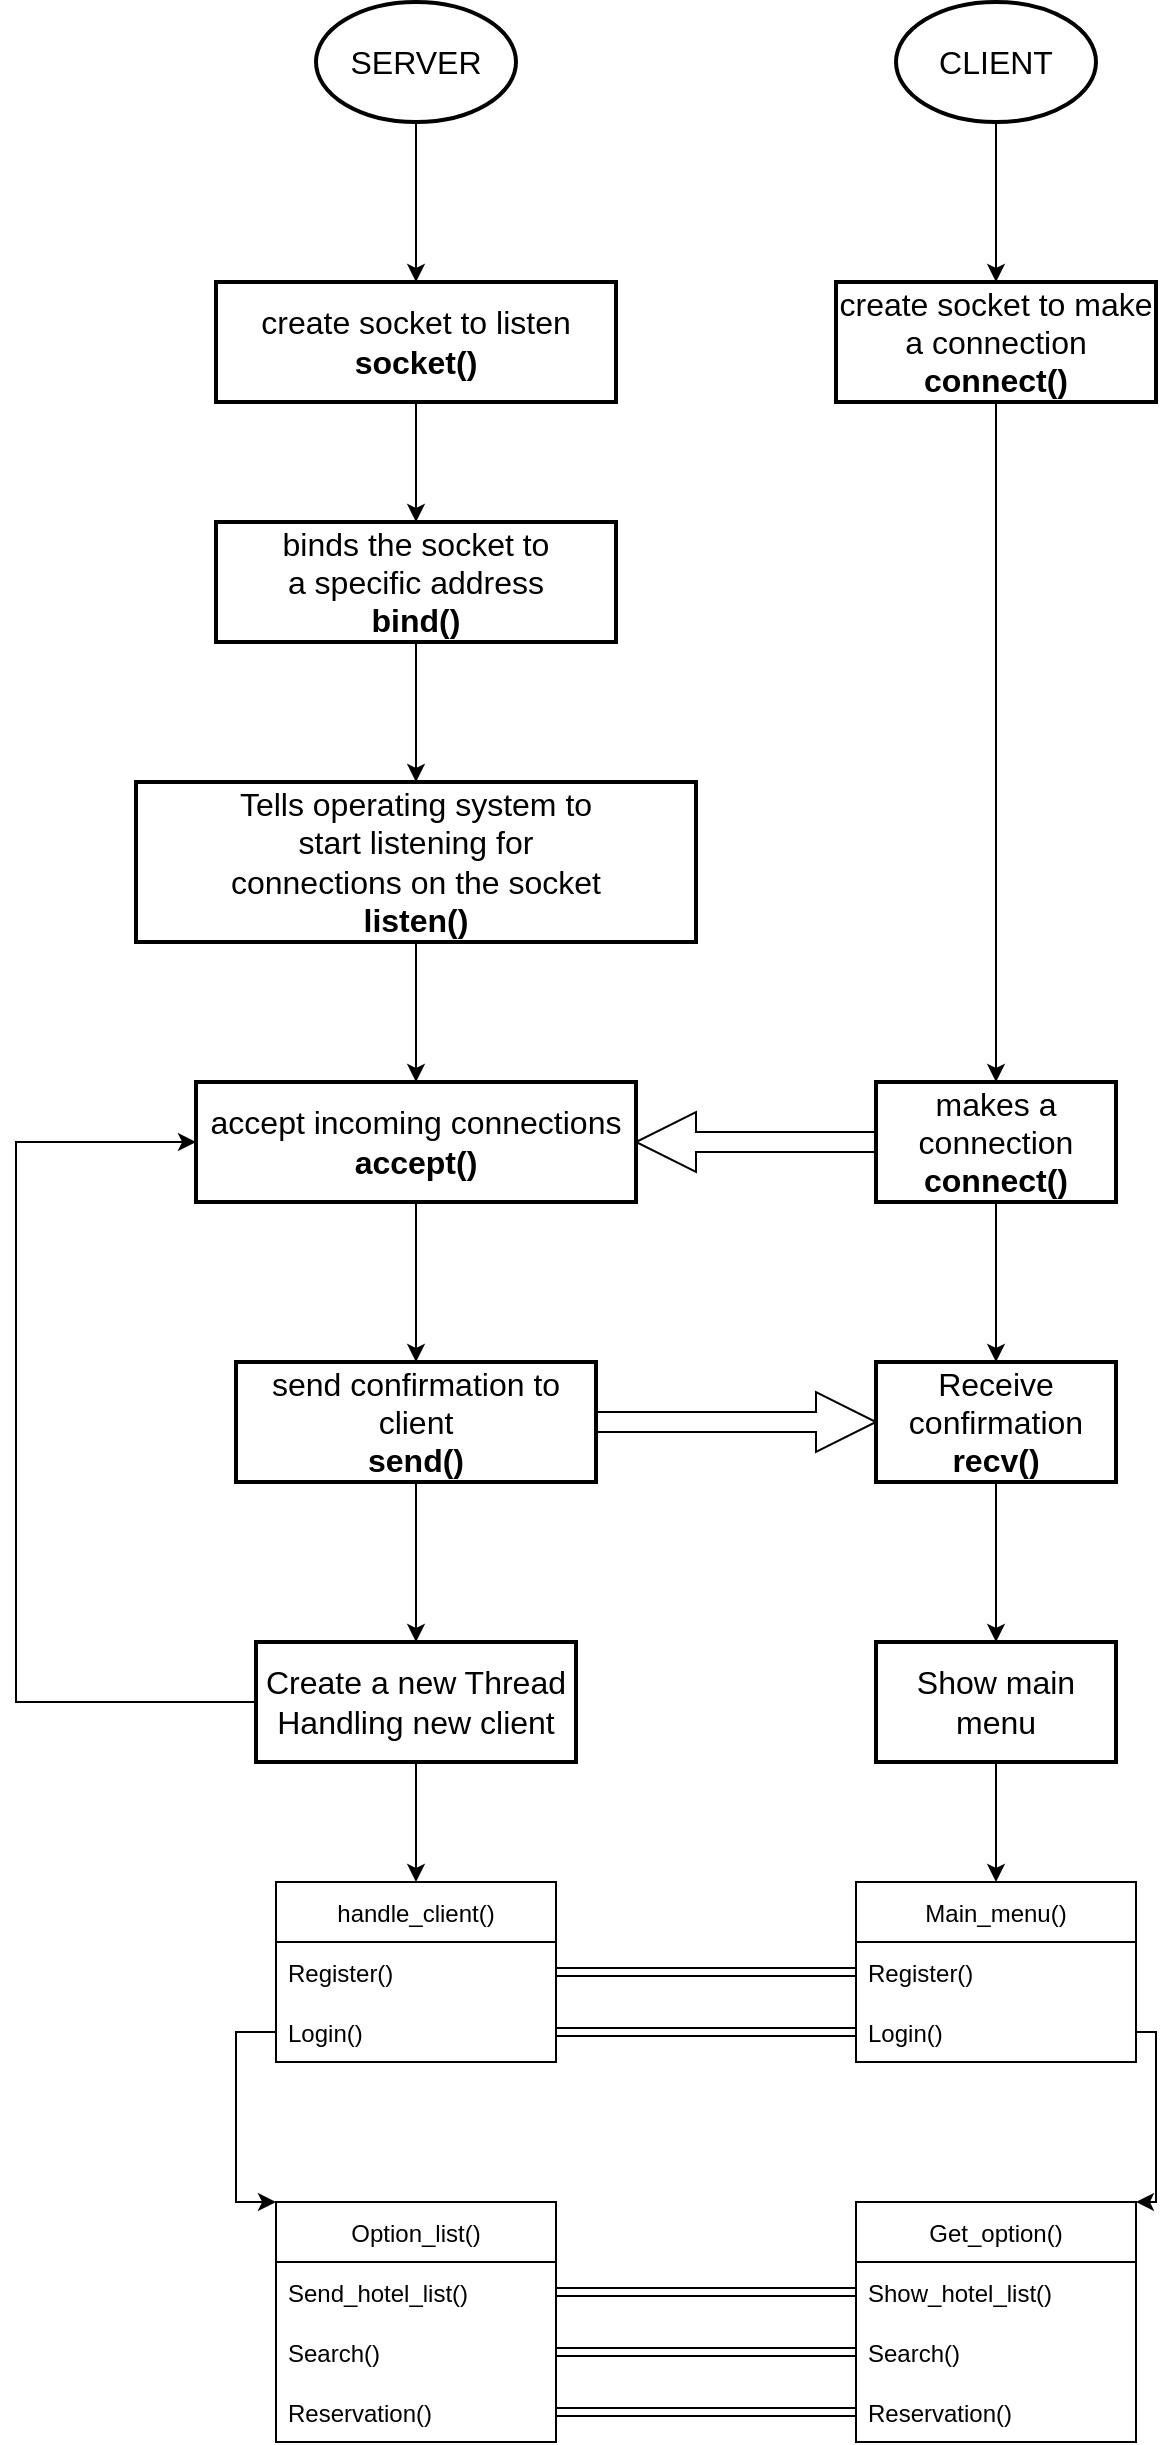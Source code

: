<mxfile version="20.0.4" type="device" pages="6"><diagram id="YOh6Wtlft3hDJ2W6PEsT" name="Main"><mxGraphModel dx="581" dy="850" grid="1" gridSize="10" guides="1" tooltips="1" connect="1" arrows="1" fold="1" page="0" pageScale="1" pageWidth="850" pageHeight="1100" math="0" shadow="0"><root><mxCell id="0"/><mxCell id="1" parent="0"/><mxCell id="yEnTLH67x9caYDEnyAFy-2" value="" style="edgeStyle=orthogonalEdgeStyle;rounded=0;orthogonalLoop=1;jettySize=auto;html=1;" edge="1" parent="1" source="Q3Kv7SJr0tT0pBns0JHM-185" target="yEnTLH67x9caYDEnyAFy-1"><mxGeometry relative="1" as="geometry"/></mxCell><mxCell id="Q3Kv7SJr0tT0pBns0JHM-185" value="SERVER" style="strokeWidth=2;html=1;shape=mxgraph.flowchart.start_1;whiteSpace=wrap;hachureGap=4;fontSize=16;" parent="1" vertex="1"><mxGeometry x="160" y="-300" width="100" height="60" as="geometry"/></mxCell><mxCell id="yEnTLH67x9caYDEnyAFy-6" value="" style="edgeStyle=orthogonalEdgeStyle;rounded=0;orthogonalLoop=1;jettySize=auto;html=1;" edge="1" parent="1" source="Q3Kv7SJr0tT0pBns0JHM-186" target="yEnTLH67x9caYDEnyAFy-5"><mxGeometry relative="1" as="geometry"/></mxCell><mxCell id="Q3Kv7SJr0tT0pBns0JHM-186" value="CLIENT" style="strokeWidth=2;html=1;shape=mxgraph.flowchart.start_1;whiteSpace=wrap;hachureGap=4;fontSize=16;" parent="1" vertex="1"><mxGeometry x="450" y="-300" width="100" height="60" as="geometry"/></mxCell><mxCell id="yEnTLH67x9caYDEnyAFy-4" value="" style="edgeStyle=orthogonalEdgeStyle;rounded=0;orthogonalLoop=1;jettySize=auto;html=1;" edge="1" parent="1" source="yEnTLH67x9caYDEnyAFy-1" target="yEnTLH67x9caYDEnyAFy-3"><mxGeometry relative="1" as="geometry"/></mxCell><mxCell id="yEnTLH67x9caYDEnyAFy-1" value="create socket to listen&lt;br&gt;&lt;b&gt;socket()&lt;/b&gt;" style="whiteSpace=wrap;html=1;fontSize=16;strokeWidth=2;hachureGap=4;" vertex="1" parent="1"><mxGeometry x="110" y="-160" width="200" height="60" as="geometry"/></mxCell><mxCell id="yEnTLH67x9caYDEnyAFy-9" value="" style="edgeStyle=orthogonalEdgeStyle;rounded=0;orthogonalLoop=1;jettySize=auto;html=1;" edge="1" parent="1" source="yEnTLH67x9caYDEnyAFy-3" target="yEnTLH67x9caYDEnyAFy-8"><mxGeometry relative="1" as="geometry"/></mxCell><mxCell id="yEnTLH67x9caYDEnyAFy-3" value="binds the socket to&lt;br&gt;a specific address&lt;br&gt;&lt;b&gt;bind()&lt;/b&gt;" style="whiteSpace=wrap;html=1;fontSize=16;strokeWidth=2;hachureGap=4;" vertex="1" parent="1"><mxGeometry x="110" y="-40" width="200" height="60" as="geometry"/></mxCell><mxCell id="yEnTLH67x9caYDEnyAFy-15" value="" style="edgeStyle=orthogonalEdgeStyle;rounded=0;orthogonalLoop=1;jettySize=auto;html=1;" edge="1" parent="1" source="yEnTLH67x9caYDEnyAFy-5" target="yEnTLH67x9caYDEnyAFy-14"><mxGeometry relative="1" as="geometry"/></mxCell><mxCell id="yEnTLH67x9caYDEnyAFy-5" value="create socket to make a connection&lt;b&gt;&lt;br&gt;connect()&lt;/b&gt;" style="whiteSpace=wrap;html=1;fontSize=16;strokeWidth=2;hachureGap=4;" vertex="1" parent="1"><mxGeometry x="420" y="-160" width="160" height="60" as="geometry"/></mxCell><mxCell id="yEnTLH67x9caYDEnyAFy-13" value="" style="edgeStyle=orthogonalEdgeStyle;rounded=0;orthogonalLoop=1;jettySize=auto;html=1;" edge="1" parent="1" source="yEnTLH67x9caYDEnyAFy-8" target="yEnTLH67x9caYDEnyAFy-12"><mxGeometry relative="1" as="geometry"/></mxCell><mxCell id="yEnTLH67x9caYDEnyAFy-8" value="Tells operating system to &lt;br&gt;start listening for &lt;br&gt;connections on the socket&lt;br&gt;&lt;b&gt;listen()&lt;/b&gt;" style="whiteSpace=wrap;html=1;fontSize=16;strokeWidth=2;hachureGap=4;" vertex="1" parent="1"><mxGeometry x="70" y="90" width="280" height="80" as="geometry"/></mxCell><mxCell id="yEnTLH67x9caYDEnyAFy-21" value="" style="edgeStyle=orthogonalEdgeStyle;rounded=0;orthogonalLoop=1;jettySize=auto;html=1;" edge="1" parent="1" source="yEnTLH67x9caYDEnyAFy-12" target="yEnTLH67x9caYDEnyAFy-20"><mxGeometry relative="1" as="geometry"/></mxCell><mxCell id="yEnTLH67x9caYDEnyAFy-12" value="accept incoming connections&lt;br&gt;&lt;b&gt;accept()&lt;/b&gt;" style="whiteSpace=wrap;html=1;fontSize=16;strokeWidth=2;hachureGap=4;" vertex="1" parent="1"><mxGeometry x="100" y="240" width="220" height="60" as="geometry"/></mxCell><mxCell id="yEnTLH67x9caYDEnyAFy-18" style="edgeStyle=orthogonalEdgeStyle;rounded=0;orthogonalLoop=1;jettySize=auto;html=1;entryX=1;entryY=0.5;entryDx=0;entryDy=0;shape=arrow;" edge="1" parent="1" source="yEnTLH67x9caYDEnyAFy-14" target="yEnTLH67x9caYDEnyAFy-12"><mxGeometry relative="1" as="geometry"/></mxCell><mxCell id="yEnTLH67x9caYDEnyAFy-26" value="" style="edgeStyle=orthogonalEdgeStyle;rounded=0;orthogonalLoop=1;jettySize=auto;html=1;" edge="1" parent="1" source="yEnTLH67x9caYDEnyAFy-14" target="yEnTLH67x9caYDEnyAFy-25"><mxGeometry relative="1" as="geometry"/></mxCell><mxCell id="yEnTLH67x9caYDEnyAFy-14" value="makes a connection&lt;b&gt;&lt;br&gt;connect()&lt;/b&gt;" style="whiteSpace=wrap;html=1;fontSize=16;strokeWidth=2;hachureGap=4;" vertex="1" parent="1"><mxGeometry x="440" y="240" width="120" height="60" as="geometry"/></mxCell><mxCell id="yEnTLH67x9caYDEnyAFy-24" value="" style="edgeStyle=orthogonalEdgeStyle;rounded=0;orthogonalLoop=1;jettySize=auto;html=1;" edge="1" parent="1" source="yEnTLH67x9caYDEnyAFy-20" target="yEnTLH67x9caYDEnyAFy-23"><mxGeometry relative="1" as="geometry"/></mxCell><mxCell id="yEnTLH67x9caYDEnyAFy-29" style="edgeStyle=orthogonalEdgeStyle;rounded=0;orthogonalLoop=1;jettySize=auto;html=1;entryX=0;entryY=0.5;entryDx=0;entryDy=0;shape=arrow;" edge="1" parent="1" source="yEnTLH67x9caYDEnyAFy-20" target="yEnTLH67x9caYDEnyAFy-25"><mxGeometry relative="1" as="geometry"/></mxCell><mxCell id="yEnTLH67x9caYDEnyAFy-20" value="send confirmation to client&lt;br&gt;&lt;b&gt;send()&lt;/b&gt;" style="whiteSpace=wrap;html=1;fontSize=16;strokeWidth=2;hachureGap=4;" vertex="1" parent="1"><mxGeometry x="120" y="380" width="180" height="60" as="geometry"/></mxCell><mxCell id="yEnTLH67x9caYDEnyAFy-31" style="edgeStyle=orthogonalEdgeStyle;rounded=0;orthogonalLoop=1;jettySize=auto;html=1;exitX=0;exitY=0.5;exitDx=0;exitDy=0;entryX=0;entryY=0.5;entryDx=0;entryDy=0;" edge="1" parent="1" source="yEnTLH67x9caYDEnyAFy-23" target="yEnTLH67x9caYDEnyAFy-12"><mxGeometry relative="1" as="geometry"><mxPoint x="70" y="400" as="targetPoint"/><Array as="points"><mxPoint x="10" y="550"/><mxPoint x="10" y="270"/></Array></mxGeometry></mxCell><mxCell id="yEnTLH67x9caYDEnyAFy-49" style="edgeStyle=orthogonalEdgeStyle;rounded=0;orthogonalLoop=1;jettySize=auto;html=1;entryX=0.5;entryY=0;entryDx=0;entryDy=0;" edge="1" parent="1" source="yEnTLH67x9caYDEnyAFy-23" target="yEnTLH67x9caYDEnyAFy-66"><mxGeometry relative="1" as="geometry"><mxPoint x="210" y="620" as="targetPoint"/></mxGeometry></mxCell><mxCell id="yEnTLH67x9caYDEnyAFy-23" value="Create a new Thread&lt;br&gt;Handling new client" style="whiteSpace=wrap;html=1;fontSize=16;strokeWidth=2;hachureGap=4;" vertex="1" parent="1"><mxGeometry x="130" y="520" width="160" height="60" as="geometry"/></mxCell><mxCell id="yEnTLH67x9caYDEnyAFy-28" value="" style="edgeStyle=orthogonalEdgeStyle;rounded=0;orthogonalLoop=1;jettySize=auto;html=1;" edge="1" parent="1" source="yEnTLH67x9caYDEnyAFy-25" target="yEnTLH67x9caYDEnyAFy-27"><mxGeometry relative="1" as="geometry"/></mxCell><mxCell id="yEnTLH67x9caYDEnyAFy-25" value="Receive confirmation&lt;br&gt;&lt;b&gt;recv()&lt;/b&gt;" style="whiteSpace=wrap;html=1;fontSize=16;strokeWidth=2;hachureGap=4;" vertex="1" parent="1"><mxGeometry x="440" y="380" width="120" height="60" as="geometry"/></mxCell><mxCell id="yEnTLH67x9caYDEnyAFy-87" style="edgeStyle=orthogonalEdgeStyle;rounded=0;orthogonalLoop=1;jettySize=auto;html=1;entryX=0.5;entryY=0;entryDx=0;entryDy=0;" edge="1" parent="1" source="yEnTLH67x9caYDEnyAFy-27" target="yEnTLH67x9caYDEnyAFy-83"><mxGeometry relative="1" as="geometry"/></mxCell><mxCell id="yEnTLH67x9caYDEnyAFy-27" value="Show main menu" style="whiteSpace=wrap;html=1;fontSize=16;strokeWidth=2;hachureGap=4;" vertex="1" parent="1"><mxGeometry x="440" y="520" width="120" height="60" as="geometry"/></mxCell><mxCell id="yEnTLH67x9caYDEnyAFy-66" value="handle_client()" style="swimlane;fontStyle=0;childLayout=stackLayout;horizontal=1;startSize=30;horizontalStack=0;resizeParent=1;resizeParentMax=0;resizeLast=0;collapsible=1;marginBottom=0;" vertex="1" parent="1"><mxGeometry x="140" y="640" width="140" height="90" as="geometry"/></mxCell><mxCell id="yEnTLH67x9caYDEnyAFy-67" value="Register()" style="text;strokeColor=none;fillColor=none;align=left;verticalAlign=middle;spacingLeft=4;spacingRight=4;overflow=hidden;points=[[0,0.5],[1,0.5]];portConstraint=eastwest;rotatable=0;" vertex="1" parent="yEnTLH67x9caYDEnyAFy-66"><mxGeometry y="30" width="140" height="30" as="geometry"/></mxCell><mxCell id="yEnTLH67x9caYDEnyAFy-68" value="Login()" style="text;strokeColor=none;fillColor=none;align=left;verticalAlign=middle;spacingLeft=4;spacingRight=4;overflow=hidden;points=[[0,0.5],[1,0.5]];portConstraint=eastwest;rotatable=0;" vertex="1" parent="yEnTLH67x9caYDEnyAFy-66"><mxGeometry y="60" width="140" height="30" as="geometry"/></mxCell><mxCell id="yEnTLH67x9caYDEnyAFy-72" value="Option_list()" style="swimlane;fontStyle=0;childLayout=stackLayout;horizontal=1;startSize=30;horizontalStack=0;resizeParent=1;resizeParentMax=0;resizeLast=0;collapsible=1;marginBottom=0;" vertex="1" parent="1"><mxGeometry x="140" y="800" width="140" height="120" as="geometry"/></mxCell><mxCell id="yEnTLH67x9caYDEnyAFy-73" value="Send_hotel_list()" style="text;strokeColor=none;fillColor=none;align=left;verticalAlign=middle;spacingLeft=4;spacingRight=4;overflow=hidden;points=[[0,0.5],[1,0.5]];portConstraint=eastwest;rotatable=0;" vertex="1" parent="yEnTLH67x9caYDEnyAFy-72"><mxGeometry y="30" width="140" height="30" as="geometry"/></mxCell><mxCell id="yEnTLH67x9caYDEnyAFy-74" value="Search()" style="text;strokeColor=none;fillColor=none;align=left;verticalAlign=middle;spacingLeft=4;spacingRight=4;overflow=hidden;points=[[0,0.5],[1,0.5]];portConstraint=eastwest;rotatable=0;" vertex="1" parent="yEnTLH67x9caYDEnyAFy-72"><mxGeometry y="60" width="140" height="30" as="geometry"/></mxCell><mxCell id="yEnTLH67x9caYDEnyAFy-75" value="Reservation()" style="text;strokeColor=none;fillColor=none;align=left;verticalAlign=middle;spacingLeft=4;spacingRight=4;overflow=hidden;points=[[0,0.5],[1,0.5]];portConstraint=eastwest;rotatable=0;" vertex="1" parent="yEnTLH67x9caYDEnyAFy-72"><mxGeometry y="90" width="140" height="30" as="geometry"/></mxCell><mxCell id="yEnTLH67x9caYDEnyAFy-83" value="Main_menu()" style="swimlane;fontStyle=0;childLayout=stackLayout;horizontal=1;startSize=30;horizontalStack=0;resizeParent=1;resizeParentMax=0;resizeLast=0;collapsible=1;marginBottom=0;" vertex="1" parent="1"><mxGeometry x="430" y="640" width="140" height="90" as="geometry"/></mxCell><mxCell id="yEnTLH67x9caYDEnyAFy-84" value="Register()" style="text;strokeColor=none;fillColor=none;align=left;verticalAlign=middle;spacingLeft=4;spacingRight=4;overflow=hidden;points=[[0,0.5],[1,0.5]];portConstraint=eastwest;rotatable=0;" vertex="1" parent="yEnTLH67x9caYDEnyAFy-83"><mxGeometry y="30" width="140" height="30" as="geometry"/></mxCell><mxCell id="yEnTLH67x9caYDEnyAFy-85" value="Login()" style="text;strokeColor=none;fillColor=none;align=left;verticalAlign=middle;spacingLeft=4;spacingRight=4;overflow=hidden;points=[[0,0.5],[1,0.5]];portConstraint=eastwest;rotatable=0;" vertex="1" parent="yEnTLH67x9caYDEnyAFy-83"><mxGeometry y="60" width="140" height="30" as="geometry"/></mxCell><mxCell id="yEnTLH67x9caYDEnyAFy-88" style="edgeStyle=orthogonalEdgeStyle;rounded=0;orthogonalLoop=1;jettySize=auto;html=1;entryX=1;entryY=0.5;entryDx=0;entryDy=0;shape=link;" edge="1" parent="1" source="yEnTLH67x9caYDEnyAFy-84" target="yEnTLH67x9caYDEnyAFy-67"><mxGeometry relative="1" as="geometry"/></mxCell><mxCell id="yEnTLH67x9caYDEnyAFy-89" style="edgeStyle=orthogonalEdgeStyle;rounded=0;orthogonalLoop=1;jettySize=auto;html=1;entryX=1;entryY=0.5;entryDx=0;entryDy=0;shape=link;" edge="1" parent="1" source="yEnTLH67x9caYDEnyAFy-85" target="yEnTLH67x9caYDEnyAFy-68"><mxGeometry relative="1" as="geometry"/></mxCell><mxCell id="yEnTLH67x9caYDEnyAFy-91" style="edgeStyle=orthogonalEdgeStyle;rounded=0;orthogonalLoop=1;jettySize=auto;html=1;entryX=0;entryY=0;entryDx=0;entryDy=0;" edge="1" parent="1" source="yEnTLH67x9caYDEnyAFy-68" target="yEnTLH67x9caYDEnyAFy-72"><mxGeometry relative="1" as="geometry"><Array as="points"><mxPoint x="120" y="715"/><mxPoint x="120" y="800"/></Array></mxGeometry></mxCell><mxCell id="yEnTLH67x9caYDEnyAFy-92" value="Get_option()" style="swimlane;fontStyle=0;childLayout=stackLayout;horizontal=1;startSize=30;horizontalStack=0;resizeParent=1;resizeParentMax=0;resizeLast=0;collapsible=1;marginBottom=0;" vertex="1" parent="1"><mxGeometry x="430" y="800" width="140" height="120" as="geometry"/></mxCell><mxCell id="yEnTLH67x9caYDEnyAFy-93" value="Show_hotel_list()" style="text;strokeColor=none;fillColor=none;align=left;verticalAlign=middle;spacingLeft=4;spacingRight=4;overflow=hidden;points=[[0,0.5],[1,0.5]];portConstraint=eastwest;rotatable=0;" vertex="1" parent="yEnTLH67x9caYDEnyAFy-92"><mxGeometry y="30" width="140" height="30" as="geometry"/></mxCell><mxCell id="yEnTLH67x9caYDEnyAFy-94" value="Search()" style="text;strokeColor=none;fillColor=none;align=left;verticalAlign=middle;spacingLeft=4;spacingRight=4;overflow=hidden;points=[[0,0.5],[1,0.5]];portConstraint=eastwest;rotatable=0;" vertex="1" parent="yEnTLH67x9caYDEnyAFy-92"><mxGeometry y="60" width="140" height="30" as="geometry"/></mxCell><mxCell id="yEnTLH67x9caYDEnyAFy-95" value="Reservation()" style="text;strokeColor=none;fillColor=none;align=left;verticalAlign=middle;spacingLeft=4;spacingRight=4;overflow=hidden;points=[[0,0.5],[1,0.5]];portConstraint=eastwest;rotatable=0;" vertex="1" parent="yEnTLH67x9caYDEnyAFy-92"><mxGeometry y="90" width="140" height="30" as="geometry"/></mxCell><mxCell id="yEnTLH67x9caYDEnyAFy-96" style="edgeStyle=orthogonalEdgeStyle;shape=link;rounded=0;orthogonalLoop=1;jettySize=auto;html=1;entryX=1;entryY=0.5;entryDx=0;entryDy=0;" edge="1" parent="1" source="yEnTLH67x9caYDEnyAFy-93" target="yEnTLH67x9caYDEnyAFy-73"><mxGeometry relative="1" as="geometry"/></mxCell><mxCell id="yEnTLH67x9caYDEnyAFy-97" style="edgeStyle=orthogonalEdgeStyle;shape=link;rounded=0;orthogonalLoop=1;jettySize=auto;html=1;entryX=1;entryY=0.5;entryDx=0;entryDy=0;" edge="1" parent="1" source="yEnTLH67x9caYDEnyAFy-94" target="yEnTLH67x9caYDEnyAFy-74"><mxGeometry relative="1" as="geometry"/></mxCell><mxCell id="yEnTLH67x9caYDEnyAFy-98" style="edgeStyle=orthogonalEdgeStyle;shape=link;rounded=0;orthogonalLoop=1;jettySize=auto;html=1;entryX=1;entryY=0.5;entryDx=0;entryDy=0;" edge="1" parent="1" source="yEnTLH67x9caYDEnyAFy-95" target="yEnTLH67x9caYDEnyAFy-75"><mxGeometry relative="1" as="geometry"/></mxCell><mxCell id="yEnTLH67x9caYDEnyAFy-99" style="edgeStyle=orthogonalEdgeStyle;rounded=0;orthogonalLoop=1;jettySize=auto;html=1;entryX=1;entryY=0;entryDx=0;entryDy=0;" edge="1" parent="1" source="yEnTLH67x9caYDEnyAFy-85" target="yEnTLH67x9caYDEnyAFy-92"><mxGeometry relative="1" as="geometry"><Array as="points"><mxPoint x="580" y="715"/><mxPoint x="580" y="800"/></Array></mxGeometry></mxCell></root></mxGraphModel></diagram><diagram id="QShUDZ2V_lTRDs_x2Zni" name="Login"><mxGraphModel dx="581" dy="1550" grid="1" gridSize="10" guides="1" tooltips="1" connect="1" arrows="1" fold="1" page="1" pageScale="1" pageWidth="850" pageHeight="1100" math="0" shadow="0"><root><mxCell id="0"/><mxCell id="1" parent="0"/><mxCell id="a1ECjUTmgHwnCEh25eHG-7" value="" style="edgeStyle=orthogonalEdgeStyle;rounded=0;orthogonalLoop=1;jettySize=auto;html=1;fontSize=36;" edge="1" parent="1" source="B8BlxX0ZjXXa5JmKDemI-2" target="a1ECjUTmgHwnCEh25eHG-6"><mxGeometry relative="1" as="geometry"/></mxCell><mxCell id="B8BlxX0ZjXXa5JmKDemI-2" value="SERVER" style="strokeWidth=2;html=1;shape=mxgraph.flowchart.start_1;whiteSpace=wrap;hachureGap=4;fontSize=16;" vertex="1" parent="1"><mxGeometry x="150" y="-570" width="100" height="60" as="geometry"/></mxCell><mxCell id="a1ECjUTmgHwnCEh25eHG-4" value="" style="edgeStyle=orthogonalEdgeStyle;rounded=0;orthogonalLoop=1;jettySize=auto;html=1;fontSize=36;" edge="1" parent="1" source="a1ECjUTmgHwnCEh25eHG-1" target="a1ECjUTmgHwnCEh25eHG-3"><mxGeometry relative="1" as="geometry"/></mxCell><mxCell id="a1ECjUTmgHwnCEh25eHG-1" value="CLIENT" style="strokeWidth=2;html=1;shape=mxgraph.flowchart.start_1;whiteSpace=wrap;hachureGap=4;fontSize=16;" vertex="1" parent="1"><mxGeometry x="480" y="-570" width="100" height="60" as="geometry"/></mxCell><mxCell id="a1ECjUTmgHwnCEh25eHG-2" value="&lt;font style=&quot;font-size: 36px;&quot;&gt;Login&lt;/font&gt;" style="text;html=1;strokeColor=none;fillColor=none;align=center;verticalAlign=middle;whiteSpace=wrap;rounded=0;" vertex="1" parent="1"><mxGeometry x="250" y="-690" width="120" height="70" as="geometry"/></mxCell><mxCell id="a1ECjUTmgHwnCEh25eHG-9" value="" style="edgeStyle=orthogonalEdgeStyle;rounded=0;orthogonalLoop=1;jettySize=auto;html=1;fontSize=36;" edge="1" parent="1" source="a1ECjUTmgHwnCEh25eHG-3" target="a1ECjUTmgHwnCEh25eHG-8"><mxGeometry relative="1" as="geometry"/></mxCell><mxCell id="a1ECjUTmgHwnCEh25eHG-13" style="edgeStyle=orthogonalEdgeStyle;rounded=0;orthogonalLoop=1;jettySize=auto;html=1;entryX=1;entryY=0.5;entryDx=0;entryDy=0;fontSize=36;" edge="1" parent="1" source="a1ECjUTmgHwnCEh25eHG-3" target="a1ECjUTmgHwnCEh25eHG-6"><mxGeometry relative="1" as="geometry"/></mxCell><mxCell id="a1ECjUTmgHwnCEh25eHG-3" value="Tell server to call Login() function" style="whiteSpace=wrap;html=1;fontSize=16;strokeWidth=2;hachureGap=4;" vertex="1" parent="1"><mxGeometry x="470" y="-430" width="120" height="60" as="geometry"/></mxCell><mxCell id="a1ECjUTmgHwnCEh25eHG-12" value="" style="edgeStyle=orthogonalEdgeStyle;rounded=0;orthogonalLoop=1;jettySize=auto;html=1;fontSize=36;" edge="1" parent="1" source="a1ECjUTmgHwnCEh25eHG-6" target="a1ECjUTmgHwnCEh25eHG-11"><mxGeometry relative="1" as="geometry"/></mxCell><mxCell id="a1ECjUTmgHwnCEh25eHG-6" value="handle_client() function call Login()" style="whiteSpace=wrap;html=1;fontSize=16;strokeWidth=2;hachureGap=4;" vertex="1" parent="1"><mxGeometry x="90" y="-430" width="220" height="60" as="geometry"/></mxCell><mxCell id="a1ECjUTmgHwnCEh25eHG-17" value="" style="edgeStyle=orthogonalEdgeStyle;rounded=0;orthogonalLoop=1;jettySize=auto;html=1;fontSize=36;" edge="1" parent="1" source="a1ECjUTmgHwnCEh25eHG-8" target="a1ECjUTmgHwnCEh25eHG-16"><mxGeometry relative="1" as="geometry"/></mxCell><mxCell id="a1ECjUTmgHwnCEh25eHG-8" value="Wait for server's confirmation" style="whiteSpace=wrap;html=1;fontSize=16;strokeWidth=2;hachureGap=4;" vertex="1" parent="1"><mxGeometry x="470" y="-310" width="120" height="60" as="geometry"/></mxCell><mxCell id="a1ECjUTmgHwnCEh25eHG-15" value="" style="edgeStyle=orthogonalEdgeStyle;rounded=0;orthogonalLoop=1;jettySize=auto;html=1;fontSize=36;" edge="1" parent="1" source="a1ECjUTmgHwnCEh25eHG-11" target="a1ECjUTmgHwnCEh25eHG-14"><mxGeometry relative="1" as="geometry"/></mxCell><mxCell id="a1ECjUTmgHwnCEh25eHG-18" style="edgeStyle=orthogonalEdgeStyle;rounded=0;orthogonalLoop=1;jettySize=auto;html=1;entryX=0;entryY=0.5;entryDx=0;entryDy=0;fontSize=36;" edge="1" parent="1" source="a1ECjUTmgHwnCEh25eHG-11" target="a1ECjUTmgHwnCEh25eHG-8"><mxGeometry relative="1" as="geometry"/></mxCell><mxCell id="a1ECjUTmgHwnCEh25eHG-11" value="Send confirmation" style="whiteSpace=wrap;html=1;fontSize=16;strokeWidth=2;hachureGap=4;" vertex="1" parent="1"><mxGeometry x="120" y="-310" width="160" height="60" as="geometry"/></mxCell><mxCell id="a1ECjUTmgHwnCEh25eHG-23" value="" style="edgeStyle=orthogonalEdgeStyle;rounded=0;orthogonalLoop=1;jettySize=auto;html=1;fontSize=36;" edge="1" parent="1" source="a1ECjUTmgHwnCEh25eHG-14" target="a1ECjUTmgHwnCEh25eHG-22"><mxGeometry relative="1" as="geometry"/></mxCell><mxCell id="a1ECjUTmgHwnCEh25eHG-14" value="receive message from client and decode it" style="whiteSpace=wrap;html=1;fontSize=16;strokeWidth=2;hachureGap=4;" vertex="1" parent="1"><mxGeometry x="120" y="-170" width="160" height="60" as="geometry"/></mxCell><mxCell id="a1ECjUTmgHwnCEh25eHG-19" style="edgeStyle=orthogonalEdgeStyle;rounded=0;orthogonalLoop=1;jettySize=auto;html=1;entryX=1;entryY=0.5;entryDx=0;entryDy=0;fontSize=36;" edge="1" parent="1" source="a1ECjUTmgHwnCEh25eHG-16" target="a1ECjUTmgHwnCEh25eHG-14"><mxGeometry relative="1" as="geometry"/></mxCell><mxCell id="PYZ-nyp_HR_OpC7ec6rl-2" value="" style="edgeStyle=orthogonalEdgeStyle;rounded=0;orthogonalLoop=1;jettySize=auto;html=1;fontSize=36;" edge="1" parent="1" source="a1ECjUTmgHwnCEh25eHG-16" target="PYZ-nyp_HR_OpC7ec6rl-1"><mxGeometry relative="1" as="geometry"/></mxCell><mxCell id="a1ECjUTmgHwnCEh25eHG-16" value="get user's information and send to server" style="whiteSpace=wrap;html=1;fontSize=16;strokeWidth=2;hachureGap=4;" vertex="1" parent="1"><mxGeometry x="470" y="-170" width="120" height="60" as="geometry"/></mxCell><mxCell id="a1ECjUTmgHwnCEh25eHG-25" value="" style="edgeStyle=orthogonalEdgeStyle;rounded=0;orthogonalLoop=1;jettySize=auto;html=1;fontSize=36;" edge="1" parent="1" source="a1ECjUTmgHwnCEh25eHG-22" target="a1ECjUTmgHwnCEh25eHG-24"><mxGeometry relative="1" as="geometry"/></mxCell><mxCell id="PYZ-nyp_HR_OpC7ec6rl-5" style="edgeStyle=orthogonalEdgeStyle;rounded=0;orthogonalLoop=1;jettySize=auto;html=1;exitX=0;exitY=0.5;exitDx=0;exitDy=0;fontSize=36;" edge="1" parent="1" source="a1ECjUTmgHwnCEh25eHG-22"><mxGeometry relative="1" as="geometry"><mxPoint x="200" y="-480" as="targetPoint"/><Array as="points"><mxPoint x="60"/><mxPoint x="60" y="-480"/></Array></mxGeometry></mxCell><mxCell id="PYZ-nyp_HR_OpC7ec6rl-6" style="edgeStyle=orthogonalEdgeStyle;rounded=0;orthogonalLoop=1;jettySize=auto;html=1;fontSize=36;" edge="1" parent="1" source="a1ECjUTmgHwnCEh25eHG-22"><mxGeometry relative="1" as="geometry"><mxPoint x="530" as="targetPoint"/></mxGeometry></mxCell><mxCell id="PYZ-nyp_HR_OpC7ec6rl-18" style="edgeStyle=orthogonalEdgeStyle;rounded=0;orthogonalLoop=1;jettySize=auto;html=1;exitX=0.5;exitY=1;exitDx=0;exitDy=0;entryX=0;entryY=0.5;entryDx=0;entryDy=0;fontSize=18;" edge="1" parent="1" source="a1ECjUTmgHwnCEh25eHG-22" target="PYZ-nyp_HR_OpC7ec6rl-1"><mxGeometry relative="1" as="geometry"/></mxCell><mxCell id="a1ECjUTmgHwnCEh25eHG-22" value="Check if input is valid" style="rhombus;whiteSpace=wrap;html=1;fontSize=16;strokeWidth=2;hachureGap=4;" vertex="1" parent="1"><mxGeometry x="110" y="-40" width="180" height="80" as="geometry"/></mxCell><mxCell id="PYZ-nyp_HR_OpC7ec6rl-22" value="" style="edgeStyle=orthogonalEdgeStyle;rounded=0;orthogonalLoop=1;jettySize=auto;html=1;fontSize=18;" edge="1" parent="1" source="a1ECjUTmgHwnCEh25eHG-24" target="PYZ-nyp_HR_OpC7ec6rl-21"><mxGeometry relative="1" as="geometry"/></mxCell><mxCell id="a1ECjUTmgHwnCEh25eHG-24" value="Call Option_list()" style="whiteSpace=wrap;html=1;fontSize=16;strokeWidth=2;hachureGap=4;" vertex="1" parent="1"><mxGeometry x="140" y="220" width="120" height="60" as="geometry"/></mxCell><mxCell id="PYZ-nyp_HR_OpC7ec6rl-13" style="edgeStyle=orthogonalEdgeStyle;rounded=0;orthogonalLoop=1;jettySize=auto;html=1;fontSize=18;" edge="1" parent="1" source="PYZ-nyp_HR_OpC7ec6rl-1"><mxGeometry relative="1" as="geometry"><mxPoint x="530" y="-480" as="targetPoint"/><Array as="points"><mxPoint x="650" y="130"/><mxPoint x="650" y="-480"/></Array></mxGeometry></mxCell><mxCell id="PYZ-nyp_HR_OpC7ec6rl-15" value="" style="edgeStyle=orthogonalEdgeStyle;rounded=0;orthogonalLoop=1;jettySize=auto;html=1;fontSize=18;" edge="1" parent="1" source="PYZ-nyp_HR_OpC7ec6rl-1" target="PYZ-nyp_HR_OpC7ec6rl-14"><mxGeometry relative="1" as="geometry"/></mxCell><mxCell id="PYZ-nyp_HR_OpC7ec6rl-1" value="Check if the login is accepted" style="rhombus;whiteSpace=wrap;html=1;fontSize=16;strokeWidth=2;hachureGap=4;" vertex="1" parent="1"><mxGeometry x="425" y="90" width="210" height="80" as="geometry"/></mxCell><mxCell id="PYZ-nyp_HR_OpC7ec6rl-7" value="&lt;font style=&quot;font-size: 18px;&quot;&gt;False&lt;/font&gt;" style="text;html=1;strokeColor=none;fillColor=none;align=center;verticalAlign=middle;whiteSpace=wrap;rounded=0;fontSize=36;" vertex="1" parent="1"><mxGeometry x="310" y="-40" width="60" height="30" as="geometry"/></mxCell><mxCell id="PYZ-nyp_HR_OpC7ec6rl-8" value="&lt;font style=&quot;font-size: 18px;&quot;&gt;False&lt;/font&gt;" style="text;html=1;strokeColor=none;fillColor=none;align=center;verticalAlign=middle;whiteSpace=wrap;rounded=0;fontSize=36;" vertex="1" parent="1"><mxGeometry x="60" y="-50" width="60" height="50" as="geometry"/></mxCell><mxCell id="PYZ-nyp_HR_OpC7ec6rl-10" value="&lt;font style=&quot;font-size: 18px;&quot;&gt;True&lt;/font&gt;" style="text;html=1;strokeColor=none;fillColor=none;align=center;verticalAlign=middle;whiteSpace=wrap;rounded=0;fontSize=36;" vertex="1" parent="1"><mxGeometry x="210" y="50" width="60" height="30" as="geometry"/></mxCell><mxCell id="PYZ-nyp_HR_OpC7ec6rl-24" value="" style="edgeStyle=orthogonalEdgeStyle;rounded=0;orthogonalLoop=1;jettySize=auto;html=1;fontSize=18;" edge="1" parent="1" source="PYZ-nyp_HR_OpC7ec6rl-14" target="PYZ-nyp_HR_OpC7ec6rl-23"><mxGeometry relative="1" as="geometry"/></mxCell><mxCell id="PYZ-nyp_HR_OpC7ec6rl-14" value="Call Get_option()" style="whiteSpace=wrap;html=1;fontSize=16;strokeWidth=2;hachureGap=4;" vertex="1" parent="1"><mxGeometry x="430" y="220" width="200" height="60" as="geometry"/></mxCell><mxCell id="PYZ-nyp_HR_OpC7ec6rl-17" value="Send input to server" style="text;html=1;strokeColor=none;fillColor=none;align=center;verticalAlign=middle;whiteSpace=wrap;rounded=0;fontSize=18;" vertex="1" parent="1"><mxGeometry x="320" y="490" width="150" height="30" as="geometry"/></mxCell><mxCell id="PYZ-nyp_HR_OpC7ec6rl-19" value="&lt;font style=&quot;font-size: 18px;&quot;&gt;True&lt;/font&gt;" style="text;html=1;strokeColor=none;fillColor=none;align=center;verticalAlign=middle;whiteSpace=wrap;rounded=0;fontSize=36;" vertex="1" parent="1"><mxGeometry x="520" y="160" width="60" height="30" as="geometry"/></mxCell><mxCell id="PYZ-nyp_HR_OpC7ec6rl-20" value="&lt;font style=&quot;font-size: 18px;&quot;&gt;False&lt;/font&gt;" style="text;html=1;strokeColor=none;fillColor=none;align=center;verticalAlign=middle;whiteSpace=wrap;rounded=0;fontSize=36;" vertex="1" parent="1"><mxGeometry x="590" y="70" width="60" height="30" as="geometry"/></mxCell><mxCell id="PYZ-nyp_HR_OpC7ec6rl-25" style="edgeStyle=orthogonalEdgeStyle;rounded=0;orthogonalLoop=1;jettySize=auto;html=1;entryX=0;entryY=0.5;entryDx=0;entryDy=0;fontSize=18;" edge="1" parent="1" source="PYZ-nyp_HR_OpC7ec6rl-21" target="PYZ-nyp_HR_OpC7ec6rl-23"><mxGeometry relative="1" as="geometry"/></mxCell><mxCell id="PYZ-nyp_HR_OpC7ec6rl-29" value="" style="edgeStyle=orthogonalEdgeStyle;rounded=0;orthogonalLoop=1;jettySize=auto;html=1;fontSize=18;" edge="1" parent="1" source="PYZ-nyp_HR_OpC7ec6rl-21" target="PYZ-nyp_HR_OpC7ec6rl-28"><mxGeometry relative="1" as="geometry"/></mxCell><mxCell id="PYZ-nyp_HR_OpC7ec6rl-21" value="Send option list" style="whiteSpace=wrap;html=1;fontSize=16;strokeWidth=2;hachureGap=4;" vertex="1" parent="1"><mxGeometry x="140" y="360" width="120" height="60" as="geometry"/></mxCell><mxCell id="PYZ-nyp_HR_OpC7ec6rl-27" value="" style="edgeStyle=orthogonalEdgeStyle;rounded=0;orthogonalLoop=1;jettySize=auto;html=1;fontSize=18;" edge="1" parent="1" source="PYZ-nyp_HR_OpC7ec6rl-23" target="PYZ-nyp_HR_OpC7ec6rl-26"><mxGeometry relative="1" as="geometry"/></mxCell><mxCell id="PYZ-nyp_HR_OpC7ec6rl-23" value="Get option list&lt;br&gt;Now, user can choose which task to execute" style="whiteSpace=wrap;html=1;fontSize=16;strokeWidth=2;hachureGap=4;" vertex="1" parent="1"><mxGeometry x="430" y="360" width="200" height="60" as="geometry"/></mxCell><mxCell id="PYZ-nyp_HR_OpC7ec6rl-30" style="edgeStyle=orthogonalEdgeStyle;rounded=0;orthogonalLoop=1;jettySize=auto;html=1;entryX=1;entryY=0.5;entryDx=0;entryDy=0;fontSize=18;" edge="1" parent="1" source="PYZ-nyp_HR_OpC7ec6rl-26" target="PYZ-nyp_HR_OpC7ec6rl-28"><mxGeometry relative="1" as="geometry"/></mxCell><mxCell id="PYZ-nyp_HR_OpC7ec6rl-26" value="Get user's input" style="whiteSpace=wrap;html=1;fontSize=16;strokeWidth=2;hachureGap=4;" vertex="1" parent="1"><mxGeometry x="470" y="500" width="120" height="60" as="geometry"/></mxCell><mxCell id="PYZ-nyp_HR_OpC7ec6rl-28" value="Choose which function to be called base on input message&amp;nbsp;" style="whiteSpace=wrap;html=1;fontSize=16;strokeWidth=2;hachureGap=4;" vertex="1" parent="1"><mxGeometry x="100" y="500" width="200" height="60" as="geometry"/></mxCell></root></mxGraphModel></diagram><diagram id="T3Z73qr3fZP2Okc3kAHP" name="Register"><mxGraphModel dx="581" dy="1550" grid="1" gridSize="10" guides="1" tooltips="1" connect="1" arrows="1" fold="1" page="1" pageScale="1" pageWidth="850" pageHeight="1100" math="0" shadow="0"><root><mxCell id="0"/><mxCell id="1" parent="0"/><mxCell id="l3rYcsoi902_Al3iqmIJ-1" value="" style="edgeStyle=orthogonalEdgeStyle;rounded=0;orthogonalLoop=1;jettySize=auto;html=1;fontSize=36;" edge="1" parent="1" source="l3rYcsoi902_Al3iqmIJ-2" target="l3rYcsoi902_Al3iqmIJ-10"><mxGeometry relative="1" as="geometry"/></mxCell><mxCell id="l3rYcsoi902_Al3iqmIJ-2" value="SERVER" style="strokeWidth=2;html=1;shape=mxgraph.flowchart.start_1;whiteSpace=wrap;hachureGap=4;fontSize=16;" vertex="1" parent="1"><mxGeometry x="150" y="-570" width="100" height="60" as="geometry"/></mxCell><mxCell id="l3rYcsoi902_Al3iqmIJ-3" value="" style="edgeStyle=orthogonalEdgeStyle;rounded=0;orthogonalLoop=1;jettySize=auto;html=1;fontSize=36;" edge="1" parent="1" source="l3rYcsoi902_Al3iqmIJ-4" target="l3rYcsoi902_Al3iqmIJ-8"><mxGeometry relative="1" as="geometry"/></mxCell><mxCell id="l3rYcsoi902_Al3iqmIJ-4" value="CLIENT" style="strokeWidth=2;html=1;shape=mxgraph.flowchart.start_1;whiteSpace=wrap;hachureGap=4;fontSize=16;" vertex="1" parent="1"><mxGeometry x="480" y="-570" width="100" height="60" as="geometry"/></mxCell><mxCell id="l3rYcsoi902_Al3iqmIJ-5" value="&lt;font style=&quot;font-size: 36px;&quot;&gt;Register&lt;/font&gt;" style="text;html=1;strokeColor=none;fillColor=none;align=center;verticalAlign=middle;whiteSpace=wrap;rounded=0;" vertex="1" parent="1"><mxGeometry x="250" y="-690" width="120" height="70" as="geometry"/></mxCell><mxCell id="l3rYcsoi902_Al3iqmIJ-6" value="" style="edgeStyle=orthogonalEdgeStyle;rounded=0;orthogonalLoop=1;jettySize=auto;html=1;fontSize=36;" edge="1" parent="1" source="l3rYcsoi902_Al3iqmIJ-8" target="l3rYcsoi902_Al3iqmIJ-12"><mxGeometry relative="1" as="geometry"/></mxCell><mxCell id="l3rYcsoi902_Al3iqmIJ-7" style="edgeStyle=orthogonalEdgeStyle;rounded=0;orthogonalLoop=1;jettySize=auto;html=1;entryX=1;entryY=0.5;entryDx=0;entryDy=0;fontSize=36;" edge="1" parent="1" source="l3rYcsoi902_Al3iqmIJ-8" target="l3rYcsoi902_Al3iqmIJ-10"><mxGeometry relative="1" as="geometry"/></mxCell><mxCell id="l3rYcsoi902_Al3iqmIJ-8" value="Tell server to call Register() function" style="whiteSpace=wrap;html=1;fontSize=16;strokeWidth=2;hachureGap=4;" vertex="1" parent="1"><mxGeometry x="470" y="-430" width="120" height="60" as="geometry"/></mxCell><mxCell id="l3rYcsoi902_Al3iqmIJ-9" value="" style="edgeStyle=orthogonalEdgeStyle;rounded=0;orthogonalLoop=1;jettySize=auto;html=1;fontSize=36;" edge="1" parent="1" source="l3rYcsoi902_Al3iqmIJ-10" target="l3rYcsoi902_Al3iqmIJ-15"><mxGeometry relative="1" as="geometry"/></mxCell><mxCell id="l3rYcsoi902_Al3iqmIJ-10" value="handle_client() function call Register()" style="whiteSpace=wrap;html=1;fontSize=16;strokeWidth=2;hachureGap=4;" vertex="1" parent="1"><mxGeometry x="90" y="-430" width="220" height="60" as="geometry"/></mxCell><mxCell id="l3rYcsoi902_Al3iqmIJ-11" value="" style="edgeStyle=orthogonalEdgeStyle;rounded=0;orthogonalLoop=1;jettySize=auto;html=1;fontSize=36;" edge="1" parent="1" source="l3rYcsoi902_Al3iqmIJ-12" target="l3rYcsoi902_Al3iqmIJ-20"><mxGeometry relative="1" as="geometry"/></mxCell><mxCell id="l3rYcsoi902_Al3iqmIJ-12" value="Wait for server's confirmation" style="whiteSpace=wrap;html=1;fontSize=16;strokeWidth=2;hachureGap=4;" vertex="1" parent="1"><mxGeometry x="470" y="-310" width="120" height="60" as="geometry"/></mxCell><mxCell id="l3rYcsoi902_Al3iqmIJ-13" value="" style="edgeStyle=orthogonalEdgeStyle;rounded=0;orthogonalLoop=1;jettySize=auto;html=1;fontSize=36;" edge="1" parent="1" source="l3rYcsoi902_Al3iqmIJ-15" target="l3rYcsoi902_Al3iqmIJ-17"><mxGeometry relative="1" as="geometry"/></mxCell><mxCell id="l3rYcsoi902_Al3iqmIJ-14" style="edgeStyle=orthogonalEdgeStyle;rounded=0;orthogonalLoop=1;jettySize=auto;html=1;entryX=0;entryY=0.5;entryDx=0;entryDy=0;fontSize=36;" edge="1" parent="1" source="l3rYcsoi902_Al3iqmIJ-15" target="l3rYcsoi902_Al3iqmIJ-12"><mxGeometry relative="1" as="geometry"/></mxCell><mxCell id="l3rYcsoi902_Al3iqmIJ-15" value="Send confirmation" style="whiteSpace=wrap;html=1;fontSize=16;strokeWidth=2;hachureGap=4;" vertex="1" parent="1"><mxGeometry x="120" y="-310" width="160" height="60" as="geometry"/></mxCell><mxCell id="l3rYcsoi902_Al3iqmIJ-16" value="" style="edgeStyle=orthogonalEdgeStyle;rounded=0;orthogonalLoop=1;jettySize=auto;html=1;fontSize=36;" edge="1" parent="1" source="l3rYcsoi902_Al3iqmIJ-17" target="l3rYcsoi902_Al3iqmIJ-25"><mxGeometry relative="1" as="geometry"/></mxCell><mxCell id="l3rYcsoi902_Al3iqmIJ-17" value="receive message from client and decode it" style="whiteSpace=wrap;html=1;fontSize=16;strokeWidth=2;hachureGap=4;" vertex="1" parent="1"><mxGeometry x="120" y="-170" width="160" height="60" as="geometry"/></mxCell><mxCell id="l3rYcsoi902_Al3iqmIJ-18" style="edgeStyle=orthogonalEdgeStyle;rounded=0;orthogonalLoop=1;jettySize=auto;html=1;entryX=1;entryY=0.5;entryDx=0;entryDy=0;fontSize=36;" edge="1" parent="1" source="l3rYcsoi902_Al3iqmIJ-20" target="l3rYcsoi902_Al3iqmIJ-17"><mxGeometry relative="1" as="geometry"/></mxCell><mxCell id="l3rYcsoi902_Al3iqmIJ-19" value="" style="edgeStyle=orthogonalEdgeStyle;rounded=0;orthogonalLoop=1;jettySize=auto;html=1;fontSize=36;" edge="1" parent="1" source="l3rYcsoi902_Al3iqmIJ-20" target="l3rYcsoi902_Al3iqmIJ-30"><mxGeometry relative="1" as="geometry"/></mxCell><mxCell id="l3rYcsoi902_Al3iqmIJ-20" value="get user's information and send to server" style="whiteSpace=wrap;html=1;fontSize=16;strokeWidth=2;hachureGap=4;" vertex="1" parent="1"><mxGeometry x="470" y="-170" width="120" height="60" as="geometry"/></mxCell><mxCell id="l3rYcsoi902_Al3iqmIJ-21" value="" style="edgeStyle=orthogonalEdgeStyle;rounded=0;orthogonalLoop=1;jettySize=auto;html=1;fontSize=36;" edge="1" parent="1" source="l3rYcsoi902_Al3iqmIJ-25" target="l3rYcsoi902_Al3iqmIJ-27"><mxGeometry relative="1" as="geometry"/></mxCell><mxCell id="l3rYcsoi902_Al3iqmIJ-22" style="edgeStyle=orthogonalEdgeStyle;rounded=0;orthogonalLoop=1;jettySize=auto;html=1;exitX=0;exitY=0.5;exitDx=0;exitDy=0;fontSize=36;" edge="1" parent="1" source="l3rYcsoi902_Al3iqmIJ-25"><mxGeometry relative="1" as="geometry"><mxPoint x="200" y="-480" as="targetPoint"/><Array as="points"><mxPoint x="60"/><mxPoint x="60" y="-480"/></Array></mxGeometry></mxCell><mxCell id="l3rYcsoi902_Al3iqmIJ-23" style="edgeStyle=orthogonalEdgeStyle;rounded=0;orthogonalLoop=1;jettySize=auto;html=1;fontSize=36;" edge="1" parent="1" source="l3rYcsoi902_Al3iqmIJ-25"><mxGeometry relative="1" as="geometry"><mxPoint x="530" as="targetPoint"/></mxGeometry></mxCell><mxCell id="l3rYcsoi902_Al3iqmIJ-25" value="Check if input is valid" style="rhombus;whiteSpace=wrap;html=1;fontSize=16;strokeWidth=2;hachureGap=4;" vertex="1" parent="1"><mxGeometry x="110" y="-40" width="180" height="80" as="geometry"/></mxCell><mxCell id="zQbK0OHzcnV-K02W03P3-2" style="edgeStyle=orthogonalEdgeStyle;rounded=0;orthogonalLoop=1;jettySize=auto;html=1;entryX=0;entryY=0.5;entryDx=0;entryDy=0;fontSize=18;" edge="1" parent="1" source="l3rYcsoi902_Al3iqmIJ-27" target="l3rYcsoi902_Al3iqmIJ-30"><mxGeometry relative="1" as="geometry"/></mxCell><mxCell id="l3rYcsoi902_Al3iqmIJ-27" value="Send confirmation" style="whiteSpace=wrap;html=1;fontSize=16;strokeWidth=2;hachureGap=4;" vertex="1" parent="1"><mxGeometry x="140" y="100" width="120" height="60" as="geometry"/></mxCell><mxCell id="l3rYcsoi902_Al3iqmIJ-28" style="edgeStyle=orthogonalEdgeStyle;rounded=0;orthogonalLoop=1;jettySize=auto;html=1;fontSize=18;" edge="1" parent="1" source="l3rYcsoi902_Al3iqmIJ-30"><mxGeometry relative="1" as="geometry"><mxPoint x="530" y="-480" as="targetPoint"/><Array as="points"><mxPoint x="650" y="130"/><mxPoint x="650" y="-480"/></Array></mxGeometry></mxCell><mxCell id="l3rYcsoi902_Al3iqmIJ-29" value="" style="edgeStyle=orthogonalEdgeStyle;rounded=0;orthogonalLoop=1;jettySize=auto;html=1;fontSize=18;" edge="1" parent="1" source="l3rYcsoi902_Al3iqmIJ-30" target="l3rYcsoi902_Al3iqmIJ-35"><mxGeometry relative="1" as="geometry"/></mxCell><mxCell id="l3rYcsoi902_Al3iqmIJ-30" value="Check if the register is accepted" style="rhombus;whiteSpace=wrap;html=1;fontSize=16;strokeWidth=2;hachureGap=4;" vertex="1" parent="1"><mxGeometry x="425" y="90" width="210" height="80" as="geometry"/></mxCell><mxCell id="l3rYcsoi902_Al3iqmIJ-31" value="&lt;font style=&quot;font-size: 18px;&quot;&gt;False&lt;/font&gt;" style="text;html=1;strokeColor=none;fillColor=none;align=center;verticalAlign=middle;whiteSpace=wrap;rounded=0;fontSize=36;" vertex="1" parent="1"><mxGeometry x="310" y="-40" width="60" height="30" as="geometry"/></mxCell><mxCell id="l3rYcsoi902_Al3iqmIJ-32" value="&lt;font style=&quot;font-size: 18px;&quot;&gt;False&lt;/font&gt;" style="text;html=1;strokeColor=none;fillColor=none;align=center;verticalAlign=middle;whiteSpace=wrap;rounded=0;fontSize=36;" vertex="1" parent="1"><mxGeometry x="60" y="-50" width="60" height="50" as="geometry"/></mxCell><mxCell id="l3rYcsoi902_Al3iqmIJ-33" value="&lt;font style=&quot;font-size: 18px;&quot;&gt;True&lt;/font&gt;" style="text;html=1;strokeColor=none;fillColor=none;align=center;verticalAlign=middle;whiteSpace=wrap;rounded=0;fontSize=36;" vertex="1" parent="1"><mxGeometry x="210" y="50" width="60" height="30" as="geometry"/></mxCell><mxCell id="l3rYcsoi902_Al3iqmIJ-34" value="" style="edgeStyle=orthogonalEdgeStyle;rounded=0;orthogonalLoop=1;jettySize=auto;html=1;fontSize=18;" edge="1" parent="1" source="l3rYcsoi902_Al3iqmIJ-35"><mxGeometry relative="1" as="geometry"><mxPoint x="530" y="360" as="targetPoint"/></mxGeometry></mxCell><mxCell id="l3rYcsoi902_Al3iqmIJ-35" value="Call Login()" style="whiteSpace=wrap;html=1;fontSize=16;strokeWidth=2;hachureGap=4;" vertex="1" parent="1"><mxGeometry x="430" y="220" width="200" height="60" as="geometry"/></mxCell><mxCell id="l3rYcsoi902_Al3iqmIJ-37" value="&lt;font style=&quot;font-size: 18px;&quot;&gt;True&lt;/font&gt;" style="text;html=1;strokeColor=none;fillColor=none;align=center;verticalAlign=middle;whiteSpace=wrap;rounded=0;fontSize=36;" vertex="1" parent="1"><mxGeometry x="520" y="160" width="60" height="30" as="geometry"/></mxCell><mxCell id="l3rYcsoi902_Al3iqmIJ-38" value="&lt;font style=&quot;font-size: 18px;&quot;&gt;False&lt;/font&gt;" style="text;html=1;strokeColor=none;fillColor=none;align=center;verticalAlign=middle;whiteSpace=wrap;rounded=0;fontSize=36;" vertex="1" parent="1"><mxGeometry x="590" y="70" width="60" height="30" as="geometry"/></mxCell></root></mxGraphModel></diagram><diagram id="T1XMxgwd_jNPBfX1UUWW" name="Hotel list"><mxGraphModel dx="554" dy="1550" grid="1" gridSize="10" guides="1" tooltips="1" connect="1" arrows="1" fold="1" page="1" pageScale="1" pageWidth="850" pageHeight="1100" math="0" shadow="0"><root><mxCell id="0"/><mxCell id="1" parent="0"/><mxCell id="sq2bcl5gYomaQzVyS8D2-4" value="" style="edgeStyle=orthogonalEdgeStyle;rounded=0;orthogonalLoop=1;jettySize=auto;html=1;fontSize=18;" edge="1" parent="1" source="91sx-aRyKhUXj8NbB7Xe-1" target="sq2bcl5gYomaQzVyS8D2-3"><mxGeometry relative="1" as="geometry"/></mxCell><mxCell id="91sx-aRyKhUXj8NbB7Xe-1" value="SERVER" style="strokeWidth=2;html=1;shape=mxgraph.flowchart.start_1;whiteSpace=wrap;hachureGap=4;fontSize=16;" vertex="1" parent="1"><mxGeometry x="150" y="-570" width="100" height="60" as="geometry"/></mxCell><mxCell id="sq2bcl5gYomaQzVyS8D2-7" value="" style="edgeStyle=orthogonalEdgeStyle;rounded=0;orthogonalLoop=1;jettySize=auto;html=1;fontSize=18;" edge="1" parent="1" source="91sx-aRyKhUXj8NbB7Xe-2" target="sq2bcl5gYomaQzVyS8D2-6"><mxGeometry relative="1" as="geometry"/></mxCell><mxCell id="91sx-aRyKhUXj8NbB7Xe-2" value="CLIENT" style="strokeWidth=2;html=1;shape=mxgraph.flowchart.start_1;whiteSpace=wrap;hachureGap=4;fontSize=16;" vertex="1" parent="1"><mxGeometry x="460" y="-570" width="100" height="60" as="geometry"/></mxCell><mxCell id="EkA58zmiYMlXgsyx8Q0L-3" style="edgeStyle=orthogonalEdgeStyle;rounded=0;orthogonalLoop=1;jettySize=auto;html=1;fontSize=18;" edge="1" parent="1" source="SJs3fPjxGaNYEDooQH9S-1" target="EkA58zmiYMlXgsyx8Q0L-1"><mxGeometry relative="1" as="geometry"/></mxCell><mxCell id="SJs3fPjxGaNYEDooQH9S-1" value="Open hotels.json and send it to client" style="whiteSpace=wrap;html=1;fontSize=16;strokeWidth=2;hachureGap=4;" vertex="1" parent="1"><mxGeometry x="140" y="-350" width="120" height="60" as="geometry"/></mxCell><mxCell id="EkA58zmiYMlXgsyx8Q0L-5" value="" style="edgeStyle=orthogonalEdgeStyle;rounded=0;orthogonalLoop=1;jettySize=auto;html=1;fontSize=18;" edge="1" parent="1" source="EkA58zmiYMlXgsyx8Q0L-1" target="EkA58zmiYMlXgsyx8Q0L-4"><mxGeometry relative="1" as="geometry"/></mxCell><mxCell id="EkA58zmiYMlXgsyx8Q0L-1" value="Get the hotels.json and loads it as a python dictionary" style="whiteSpace=wrap;html=1;fontSize=16;strokeWidth=2;hachureGap=4;" vertex="1" parent="1"><mxGeometry x="420" y="-350" width="180" height="60" as="geometry"/></mxCell><mxCell id="EkA58zmiYMlXgsyx8Q0L-4" value="Show the list to user interface" style="rounded=1;whiteSpace=wrap;html=1;fontSize=16;strokeWidth=2;hachureGap=4;" vertex="1" parent="1"><mxGeometry x="450" y="-230" width="120" height="60" as="geometry"/></mxCell><mxCell id="sq2bcl5gYomaQzVyS8D2-9" style="edgeStyle=orthogonalEdgeStyle;rounded=0;orthogonalLoop=1;jettySize=auto;html=1;entryX=0.5;entryY=0;entryDx=0;entryDy=0;fontSize=18;" edge="1" parent="1" source="sq2bcl5gYomaQzVyS8D2-3" target="SJs3fPjxGaNYEDooQH9S-1"><mxGeometry relative="1" as="geometry"/></mxCell><mxCell id="sq2bcl5gYomaQzVyS8D2-3" value="Call&lt;b&gt; Send_hotel_list()&lt;/b&gt;" style="whiteSpace=wrap;html=1;fontSize=16;strokeWidth=2;hachureGap=4;" vertex="1" parent="1"><mxGeometry x="120" y="-470" width="160" height="60" as="geometry"/></mxCell><mxCell id="sq2bcl5gYomaQzVyS8D2-8" style="edgeStyle=orthogonalEdgeStyle;rounded=0;orthogonalLoop=1;jettySize=auto;html=1;entryX=0.5;entryY=0;entryDx=0;entryDy=0;fontSize=18;" edge="1" parent="1" source="sq2bcl5gYomaQzVyS8D2-6" target="EkA58zmiYMlXgsyx8Q0L-1"><mxGeometry relative="1" as="geometry"/></mxCell><mxCell id="sq2bcl5gYomaQzVyS8D2-6" value="Call&lt;br&gt;&lt;b&gt;Show_hotel_list()&lt;/b&gt;" style="whiteSpace=wrap;html=1;fontSize=16;strokeWidth=2;hachureGap=4;" vertex="1" parent="1"><mxGeometry x="430" y="-480" width="160" height="60" as="geometry"/></mxCell><mxCell id="sq2bcl5gYomaQzVyS8D2-10" value="SERVER" style="strokeWidth=2;html=1;shape=mxgraph.flowchart.start_1;whiteSpace=wrap;hachureGap=4;fontSize=16;" vertex="1" parent="1"><mxGeometry x="150" y="-570" width="100" height="60" as="geometry"/></mxCell><mxCell id="sq2bcl5gYomaQzVyS8D2-11" value="CLIENT" style="strokeWidth=2;html=1;shape=mxgraph.flowchart.start_1;whiteSpace=wrap;hachureGap=4;fontSize=16;" vertex="1" parent="1"><mxGeometry x="460" y="-570" width="100" height="60" as="geometry"/></mxCell><mxCell id="sq2bcl5gYomaQzVyS8D2-12" value="Call&lt;b&gt; Send_hotel_list()&lt;/b&gt;" style="whiteSpace=wrap;html=1;fontSize=16;strokeWidth=2;hachureGap=4;" vertex="1" parent="1"><mxGeometry x="120" y="-470" width="160" height="60" as="geometry"/></mxCell><mxCell id="sq2bcl5gYomaQzVyS8D2-13" value="SERVER" style="strokeWidth=2;html=1;shape=mxgraph.flowchart.start_1;whiteSpace=wrap;hachureGap=4;fontSize=16;" vertex="1" parent="1"><mxGeometry x="150" y="-570" width="100" height="60" as="geometry"/></mxCell><mxCell id="sq2bcl5gYomaQzVyS8D2-14" value="CLIENT" style="strokeWidth=2;html=1;shape=mxgraph.flowchart.start_1;whiteSpace=wrap;hachureGap=4;fontSize=16;" vertex="1" parent="1"><mxGeometry x="460" y="-570" width="100" height="60" as="geometry"/></mxCell><mxCell id="sq2bcl5gYomaQzVyS8D2-15" value="Call&lt;b&gt; Send_hotel_list()&lt;/b&gt;" style="whiteSpace=wrap;html=1;fontSize=16;strokeWidth=2;hachureGap=4;" vertex="1" parent="1"><mxGeometry x="120" y="-470" width="160" height="60" as="geometry"/></mxCell><mxCell id="sq2bcl5gYomaQzVyS8D2-16" value="" style="edgeStyle=orthogonalEdgeStyle;rounded=0;orthogonalLoop=1;jettySize=auto;html=1;fontSize=18;" edge="1" parent="1"><mxGeometry relative="1" as="geometry"><mxPoint x="200" y="-510" as="sourcePoint"/><mxPoint x="200" y="-470" as="targetPoint"/></mxGeometry></mxCell></root></mxGraphModel></diagram><diagram id="wNnR8Rv89Yjx6ZfVkHNA" name="Search"><mxGraphModel dx="554" dy="1550" grid="1" gridSize="10" guides="1" tooltips="1" connect="1" arrows="1" fold="1" page="1" pageScale="1" pageWidth="850" pageHeight="1100" math="0" shadow="0"><root><mxCell id="0"/><mxCell id="1" parent="0"/><mxCell id="X-IYr82jWR69tL24MLzo-3" style="edgeStyle=orthogonalEdgeStyle;rounded=0;orthogonalLoop=1;jettySize=auto;html=1;exitX=0.5;exitY=1;exitDx=0;exitDy=0;exitPerimeter=0;entryX=0.5;entryY=0;entryDx=0;entryDy=0;fontSize=18;" edge="1" parent="1" source="AdMXEqqX2_iRtjEGsv6v-1" target="X-IYr82jWR69tL24MLzo-2"><mxGeometry relative="1" as="geometry"/></mxCell><mxCell id="AdMXEqqX2_iRtjEGsv6v-1" value="SERVER" style="strokeWidth=2;html=1;shape=mxgraph.flowchart.start_1;whiteSpace=wrap;hachureGap=4;fontSize=16;" vertex="1" parent="1"><mxGeometry x="150" y="-570" width="100" height="60" as="geometry"/></mxCell><mxCell id="X-IYr82jWR69tL24MLzo-4" style="edgeStyle=orthogonalEdgeStyle;rounded=0;orthogonalLoop=1;jettySize=auto;html=1;exitX=0.5;exitY=1;exitDx=0;exitDy=0;exitPerimeter=0;entryX=0.5;entryY=0;entryDx=0;entryDy=0;fontSize=18;" edge="1" parent="1" source="AdMXEqqX2_iRtjEGsv6v-2" target="X-IYr82jWR69tL24MLzo-1"><mxGeometry relative="1" as="geometry"/></mxCell><mxCell id="AdMXEqqX2_iRtjEGsv6v-2" value="CLIENT" style="strokeWidth=2;html=1;shape=mxgraph.flowchart.start_1;whiteSpace=wrap;hachureGap=4;fontSize=16;" vertex="1" parent="1"><mxGeometry x="460" y="-570" width="100" height="60" as="geometry"/></mxCell><mxCell id="X-IYr82jWR69tL24MLzo-6" value="" style="edgeStyle=orthogonalEdgeStyle;rounded=0;orthogonalLoop=1;jettySize=auto;html=1;fontSize=18;" edge="1" parent="1" source="X-IYr82jWR69tL24MLzo-1" target="X-IYr82jWR69tL24MLzo-5"><mxGeometry relative="1" as="geometry"/></mxCell><mxCell id="X-IYr82jWR69tL24MLzo-1" value="Call&amp;nbsp;&lt;b&gt;Search()&lt;/b&gt;" style="whiteSpace=wrap;html=1;fontSize=16;strokeWidth=2;hachureGap=4;" vertex="1" parent="1"><mxGeometry x="430" y="-470" width="160" height="60" as="geometry"/></mxCell><mxCell id="X-IYr82jWR69tL24MLzo-8" value="" style="edgeStyle=orthogonalEdgeStyle;rounded=0;orthogonalLoop=1;jettySize=auto;html=1;fontSize=18;" edge="1" parent="1" source="X-IYr82jWR69tL24MLzo-2" target="X-IYr82jWR69tL24MLzo-7"><mxGeometry relative="1" as="geometry"/></mxCell><mxCell id="X-IYr82jWR69tL24MLzo-2" value="Call&lt;b&gt;&amp;nbsp;Search()&lt;/b&gt;" style="whiteSpace=wrap;html=1;fontSize=16;strokeWidth=2;hachureGap=4;" vertex="1" parent="1"><mxGeometry x="120" y="-470" width="160" height="60" as="geometry"/></mxCell><mxCell id="X-IYr82jWR69tL24MLzo-9" style="edgeStyle=orthogonalEdgeStyle;rounded=0;orthogonalLoop=1;jettySize=auto;html=1;fontSize=18;" edge="1" parent="1" source="X-IYr82jWR69tL24MLzo-5" target="X-IYr82jWR69tL24MLzo-7"><mxGeometry relative="1" as="geometry"/></mxCell><mxCell id="X-IYr82jWR69tL24MLzo-16" value="" style="edgeStyle=orthogonalEdgeStyle;rounded=0;orthogonalLoop=1;jettySize=auto;html=1;fontSize=18;" edge="1" parent="1" source="X-IYr82jWR69tL24MLzo-5" target="X-IYr82jWR69tL24MLzo-15"><mxGeometry relative="1" as="geometry"/></mxCell><mxCell id="X-IYr82jWR69tL24MLzo-5" value="Get and send search information" style="whiteSpace=wrap;html=1;fontSize=16;strokeWidth=2;hachureGap=4;" vertex="1" parent="1"><mxGeometry x="420" y="-330" width="180" height="60" as="geometry"/></mxCell><mxCell id="X-IYr82jWR69tL24MLzo-11" value="" style="edgeStyle=orthogonalEdgeStyle;rounded=0;orthogonalLoop=1;jettySize=auto;html=1;fontSize=18;" edge="1" parent="1" source="X-IYr82jWR69tL24MLzo-7" target="X-IYr82jWR69tL24MLzo-10"><mxGeometry relative="1" as="geometry"/></mxCell><mxCell id="X-IYr82jWR69tL24MLzo-7" value="Receive search information" style="whiteSpace=wrap;html=1;fontSize=16;strokeWidth=2;hachureGap=4;" vertex="1" parent="1"><mxGeometry x="140" y="-330" width="120" height="60" as="geometry"/></mxCell><mxCell id="X-IYr82jWR69tL24MLzo-13" value="" style="edgeStyle=orthogonalEdgeStyle;rounded=0;orthogonalLoop=1;jettySize=auto;html=1;fontSize=18;" edge="1" parent="1" source="X-IYr82jWR69tL24MLzo-10" target="X-IYr82jWR69tL24MLzo-12"><mxGeometry relative="1" as="geometry"/></mxCell><mxCell id="X-IYr82jWR69tL24MLzo-10" value="Call &lt;b&gt;Find_Available_Room()&lt;/b&gt;" style="whiteSpace=wrap;html=1;fontSize=16;strokeWidth=2;hachureGap=4;" vertex="1" parent="1"><mxGeometry x="90" y="-190" width="220" height="60" as="geometry"/></mxCell><mxCell id="X-IYr82jWR69tL24MLzo-17" style="edgeStyle=orthogonalEdgeStyle;rounded=0;orthogonalLoop=1;jettySize=auto;html=1;entryX=0;entryY=0.5;entryDx=0;entryDy=0;fontSize=18;" edge="1" parent="1" source="X-IYr82jWR69tL24MLzo-12" target="X-IYr82jWR69tL24MLzo-15"><mxGeometry relative="1" as="geometry"/></mxCell><mxCell id="X-IYr82jWR69tL24MLzo-12" value="Send the list to client" style="whiteSpace=wrap;html=1;fontSize=16;strokeWidth=2;hachureGap=4;" vertex="1" parent="1"><mxGeometry x="140" y="-50" width="120" height="60" as="geometry"/></mxCell><mxCell id="X-IYr82jWR69tL24MLzo-14" value="List of available rooms" style="text;html=1;strokeColor=none;fillColor=none;align=center;verticalAlign=middle;whiteSpace=wrap;rounded=0;fontSize=18;" vertex="1" parent="1"><mxGeometry x="190" y="-100" width="220" height="30" as="geometry"/></mxCell><mxCell id="X-IYr82jWR69tL24MLzo-19" value="" style="edgeStyle=orthogonalEdgeStyle;rounded=0;orthogonalLoop=1;jettySize=auto;html=1;fontSize=18;" edge="1" parent="1" source="X-IYr82jWR69tL24MLzo-15" target="X-IYr82jWR69tL24MLzo-18"><mxGeometry relative="1" as="geometry"/></mxCell><mxCell id="X-IYr82jWR69tL24MLzo-15" value="Receive list of rooms" style="whiteSpace=wrap;html=1;fontSize=16;strokeWidth=2;hachureGap=4;" vertex="1" parent="1"><mxGeometry x="450" y="-50" width="120" height="60" as="geometry"/></mxCell><mxCell id="X-IYr82jWR69tL24MLzo-18" value="Show the list" style="whiteSpace=wrap;html=1;fontSize=16;strokeWidth=2;hachureGap=4;" vertex="1" parent="1"><mxGeometry x="450" y="90" width="120" height="60" as="geometry"/></mxCell></root></mxGraphModel></diagram><diagram id="SjxHB4FLOMQbnSfMFpQy" name="Reservation"><mxGraphModel dx="581" dy="1550" grid="1" gridSize="10" guides="1" tooltips="1" connect="1" arrows="1" fold="1" page="1" pageScale="1" pageWidth="850" pageHeight="1100" math="0" shadow="0"><root><mxCell id="0"/><mxCell id="1" parent="0"/><mxCell id="gxlZCQ3fU9BriKbItDnU-1" value="SERVER" style="strokeWidth=2;html=1;shape=mxgraph.flowchart.start_1;whiteSpace=wrap;hachureGap=4;fontSize=16;" vertex="1" parent="1"><mxGeometry x="150" y="-570" width="100" height="60" as="geometry"/></mxCell><mxCell id="gxlZCQ3fU9BriKbItDnU-2" value="CLIENT" style="strokeWidth=2;html=1;shape=mxgraph.flowchart.start_1;whiteSpace=wrap;hachureGap=4;fontSize=16;" vertex="1" parent="1"><mxGeometry x="460" y="-570" width="100" height="60" as="geometry"/></mxCell></root></mxGraphModel></diagram></mxfile>